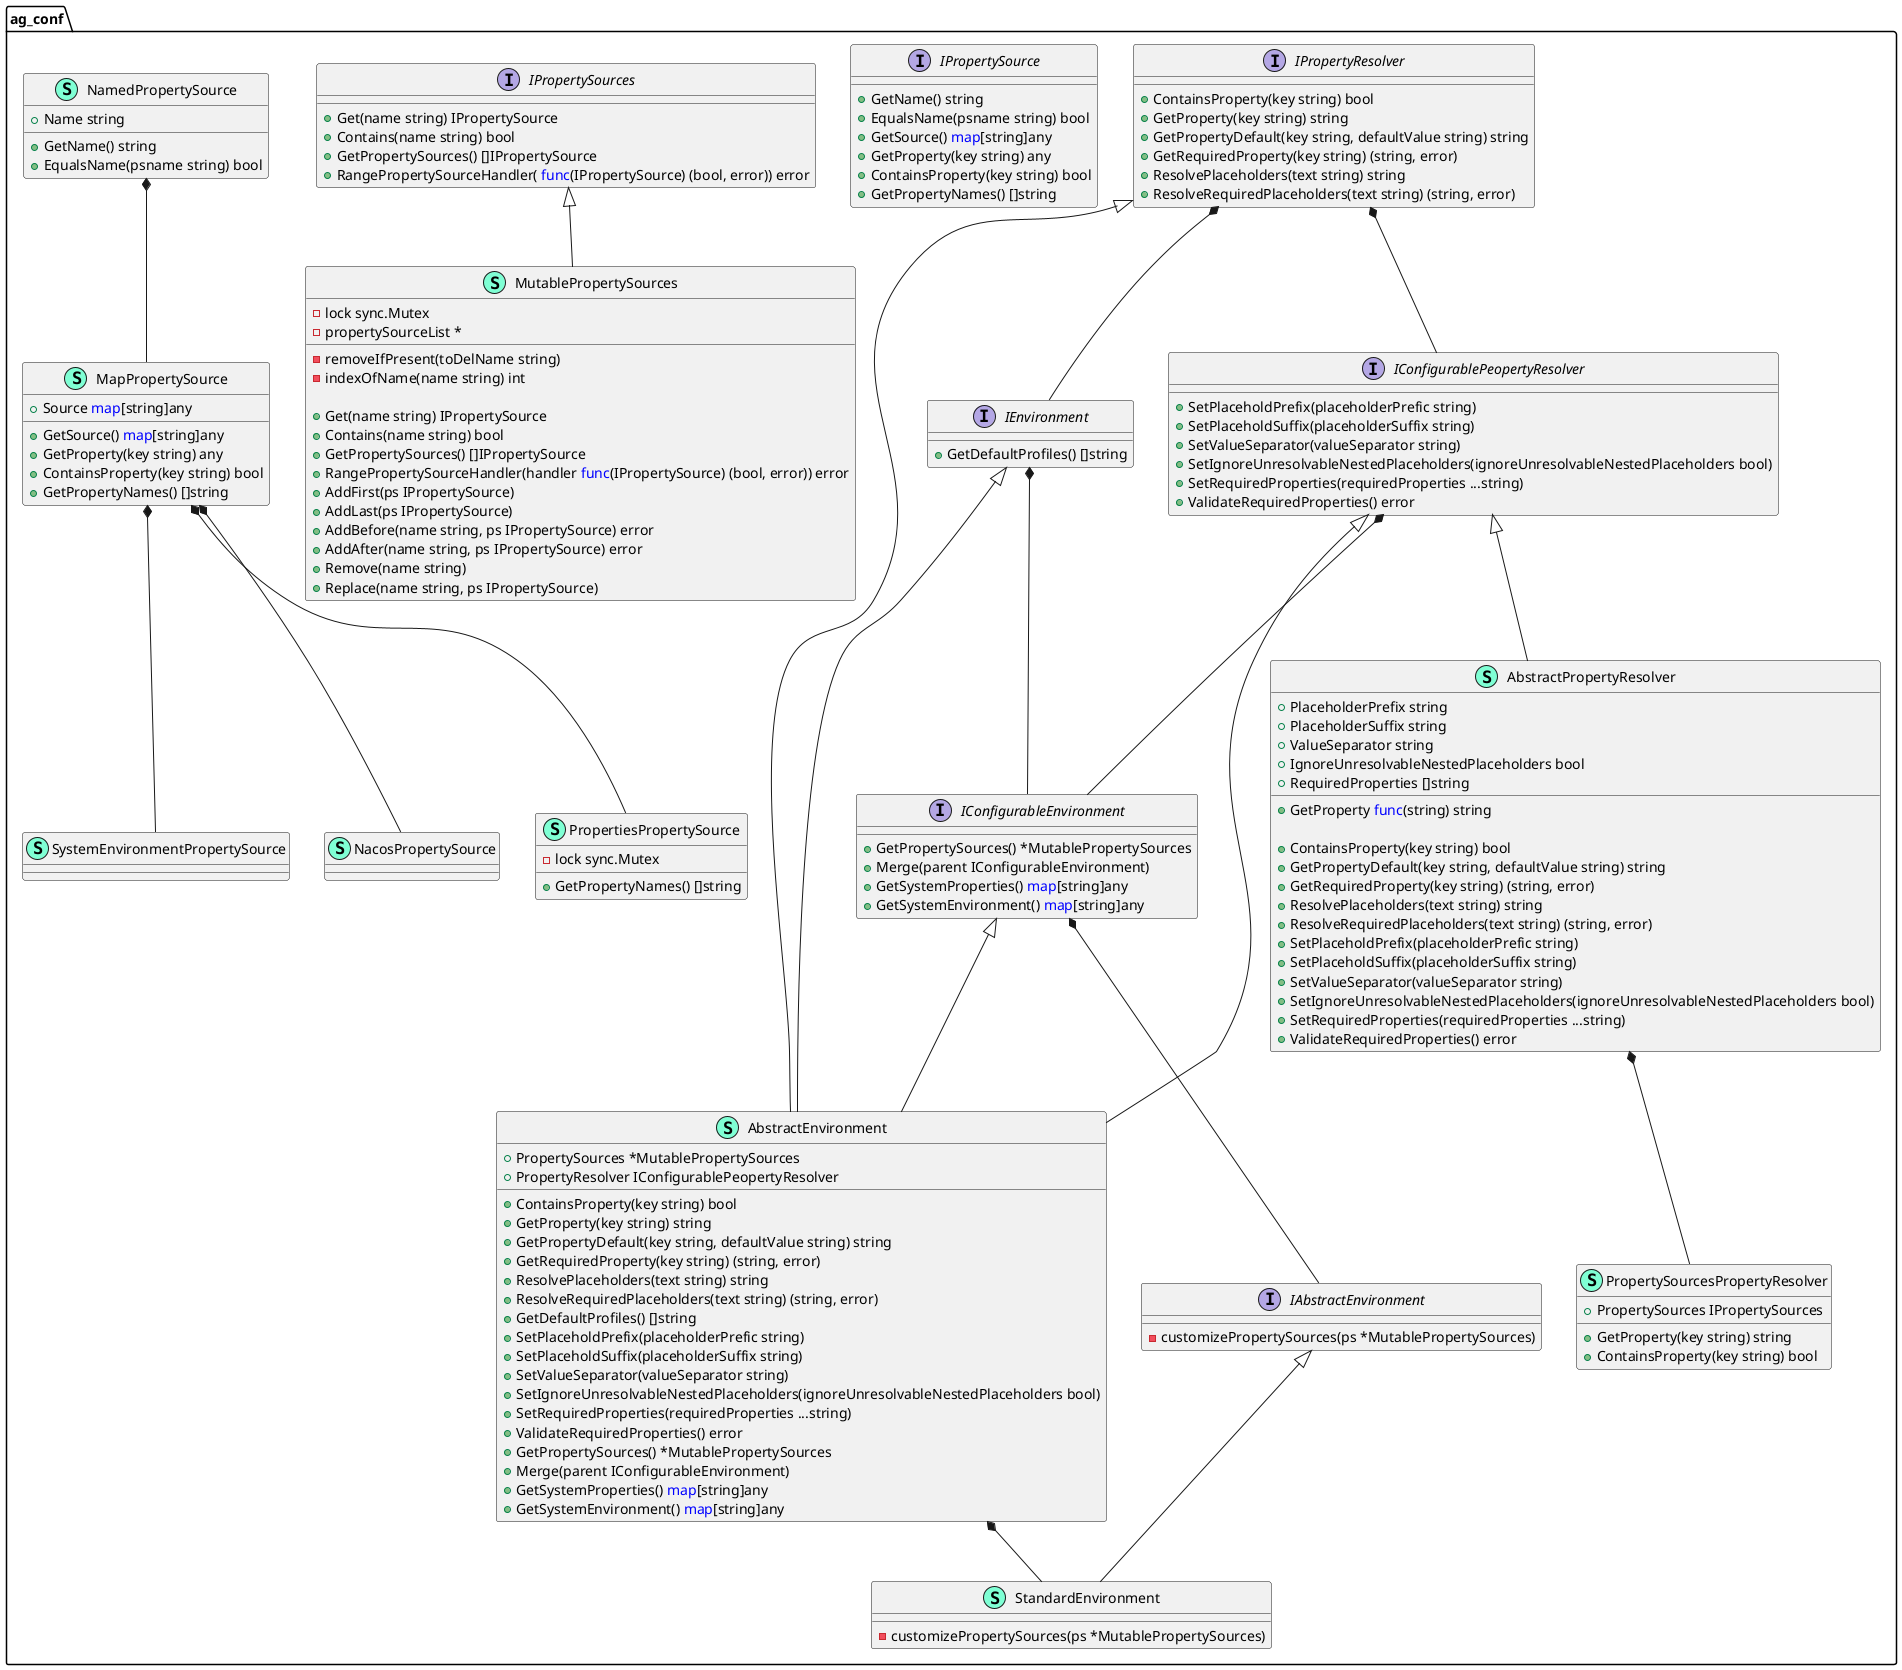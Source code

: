 @startuml
namespace ag_conf {
    class AbstractEnvironment << (S,Aquamarine) >> {
        + PropertySources *MutablePropertySources
        + PropertyResolver IConfigurablePeopertyResolver

        + ContainsProperty(key string) bool
        + GetProperty(key string) string
        + GetPropertyDefault(key string, defaultValue string) string
        + GetRequiredProperty(key string) (string, error)
        + ResolvePlaceholders(text string) string
        + ResolveRequiredPlaceholders(text string) (string, error)
        + GetDefaultProfiles() []string
        + SetPlaceholdPrefix(placeholderPrefic string) 
        + SetPlaceholdSuffix(placeholderSuffix string) 
        + SetValueSeparator(valueSeparator string) 
        + SetIgnoreUnresolvableNestedPlaceholders(ignoreUnresolvableNestedPlaceholders bool) 
        + SetRequiredProperties(requiredProperties ...string) 
        + ValidateRequiredProperties() error
        + GetPropertySources() *MutablePropertySources
        + Merge(parent IConfigurableEnvironment) 
        + GetSystemProperties() <font color=blue>map</font>[string]any
        + GetSystemEnvironment() <font color=blue>map</font>[string]any

    }
    class AbstractPropertyResolver << (S,Aquamarine) >> {
        + PlaceholderPrefix string
        + PlaceholderSuffix string
        + ValueSeparator string
        + IgnoreUnresolvableNestedPlaceholders bool
        + RequiredProperties []string
        + GetProperty <font color=blue>func</font>(string) string

        + ContainsProperty(key string) bool
        + GetPropertyDefault(key string, defaultValue string) string
        + GetRequiredProperty(key string) (string, error)
        + ResolvePlaceholders(text string) string
        + ResolveRequiredPlaceholders(text string) (string, error)
        + SetPlaceholdPrefix(placeholderPrefic string) 
        + SetPlaceholdSuffix(placeholderSuffix string) 
        + SetValueSeparator(valueSeparator string) 
        + SetIgnoreUnresolvableNestedPlaceholders(ignoreUnresolvableNestedPlaceholders bool) 
        + SetRequiredProperties(requiredProperties ...string) 
        + ValidateRequiredProperties() error

    }
    interface IAbstractEnvironment  {
        - customizePropertySources(ps *MutablePropertySources) 

    }
    interface IConfigurableEnvironment  {
        + GetPropertySources() *MutablePropertySources
        + Merge(parent IConfigurableEnvironment) 
        + GetSystemProperties() <font color=blue>map</font>[string]any
        + GetSystemEnvironment() <font color=blue>map</font>[string]any

    }
    interface IConfigurablePeopertyResolver  {
        + SetPlaceholdPrefix(placeholderPrefic string) 
        + SetPlaceholdSuffix(placeholderSuffix string) 
        + SetValueSeparator(valueSeparator string) 
        + SetIgnoreUnresolvableNestedPlaceholders(ignoreUnresolvableNestedPlaceholders bool) 
        + SetRequiredProperties(requiredProperties ...string) 
        + ValidateRequiredProperties() error

    }
    interface IEnvironment  {
        + GetDefaultProfiles() []string

    }
    interface IPropertyResolver  {
        + ContainsProperty(key string) bool
        + GetProperty(key string) string
        + GetPropertyDefault(key string, defaultValue string) string
        + GetRequiredProperty(key string) (string, error)
        + ResolvePlaceholders(text string) string
        + ResolveRequiredPlaceholders(text string) (string, error)

    }
    interface IPropertySource  {
        + GetName() string
        + EqualsName(psname string) bool
        + GetSource() <font color=blue>map</font>[string]any
        + GetProperty(key string) any
        + ContainsProperty(key string) bool
        + GetPropertyNames() []string

    }
    interface IPropertySources  {
        + Get(name string) IPropertySource
        + Contains(name string) bool
        + GetPropertySources() []IPropertySource
        + RangePropertySourceHandler( <font color=blue>func</font>(IPropertySource) (bool, error)) error

    }
    class MapPropertySource << (S,Aquamarine) >> {
        + Source <font color=blue>map</font>[string]any

        + GetSource() <font color=blue>map</font>[string]any
        + GetProperty(key string) any
        + ContainsProperty(key string) bool
        + GetPropertyNames() []string

    }
    class MutablePropertySources << (S,Aquamarine) >> {
        - lock sync.Mutex
        - propertySourceList *

        - removeIfPresent(toDelName string) 
        - indexOfName(name string) int

        + Get(name string) IPropertySource
        + Contains(name string) bool
        + GetPropertySources() []IPropertySource
        + RangePropertySourceHandler(handler <font color=blue>func</font>(IPropertySource) (bool, error)) error
        + AddFirst(ps IPropertySource) 
        + AddLast(ps IPropertySource) 
        + AddBefore(name string, ps IPropertySource) error
        + AddAfter(name string, ps IPropertySource) error
        + Remove(name string) 
        + Replace(name string, ps IPropertySource) 

    }
    class NacosPropertySource << (S,Aquamarine) >> {
    }
    class NamedPropertySource << (S,Aquamarine) >> {
        + Name string

        + GetName() string
        + EqualsName(psname string) bool

    }
    class PropertiesPropertySource << (S,Aquamarine) >> {
        - lock sync.Mutex

        + GetPropertyNames() []string

    }
    class PropertySourcesPropertyResolver << (S,Aquamarine) >> {
        + PropertySources IPropertySources

        + GetProperty(key string) string
        + ContainsProperty(key string) bool

    }
    class StandardEnvironment << (S,Aquamarine) >> {
        - customizePropertySources(ps *MutablePropertySources) 

    }
    class SystemEnvironmentPropertySource << (S,Aquamarine) >> {
    }
}
"ag_conf.IConfigurableEnvironment" *-- "ag_conf.IAbstractEnvironment"
"ag_conf.IConfigurablePeopertyResolver" *-- "ag_conf.IConfigurableEnvironment"
"ag_conf.IEnvironment" *-- "ag_conf.IConfigurableEnvironment"
"ag_conf.IPropertyResolver" *-- "ag_conf.IConfigurablePeopertyResolver"
"ag_conf.IPropertyResolver" *-- "ag_conf.IEnvironment"
"ag_conf.NamedPropertySource" *-- "ag_conf.MapPropertySource"
"ag_conf.MapPropertySource" *-- "ag_conf.NacosPropertySource"
"ag_conf.MapPropertySource" *-- "ag_conf.PropertiesPropertySource"
"ag_conf.AbstractPropertyResolver" *-- "ag_conf.PropertySourcesPropertyResolver"
"ag_conf.AbstractEnvironment" *-- "ag_conf.StandardEnvironment"
"ag_conf.MapPropertySource" *-- "ag_conf.SystemEnvironmentPropertySource"

"ag_conf.IConfigurableEnvironment" <|-- "ag_conf.AbstractEnvironment"
"ag_conf.IConfigurablePeopertyResolver" <|-- "ag_conf.AbstractEnvironment"
"ag_conf.IEnvironment" <|-- "ag_conf.AbstractEnvironment"
"ag_conf.IPropertyResolver" <|-- "ag_conf.AbstractEnvironment"
"ag_conf.IConfigurablePeopertyResolver" <|-- "ag_conf.AbstractPropertyResolver"
"ag_conf.IPropertySources" <|-- "ag_conf.MutablePropertySources"
"ag_conf.IAbstractEnvironment" <|-- "ag_conf.StandardEnvironment"

@enduml
